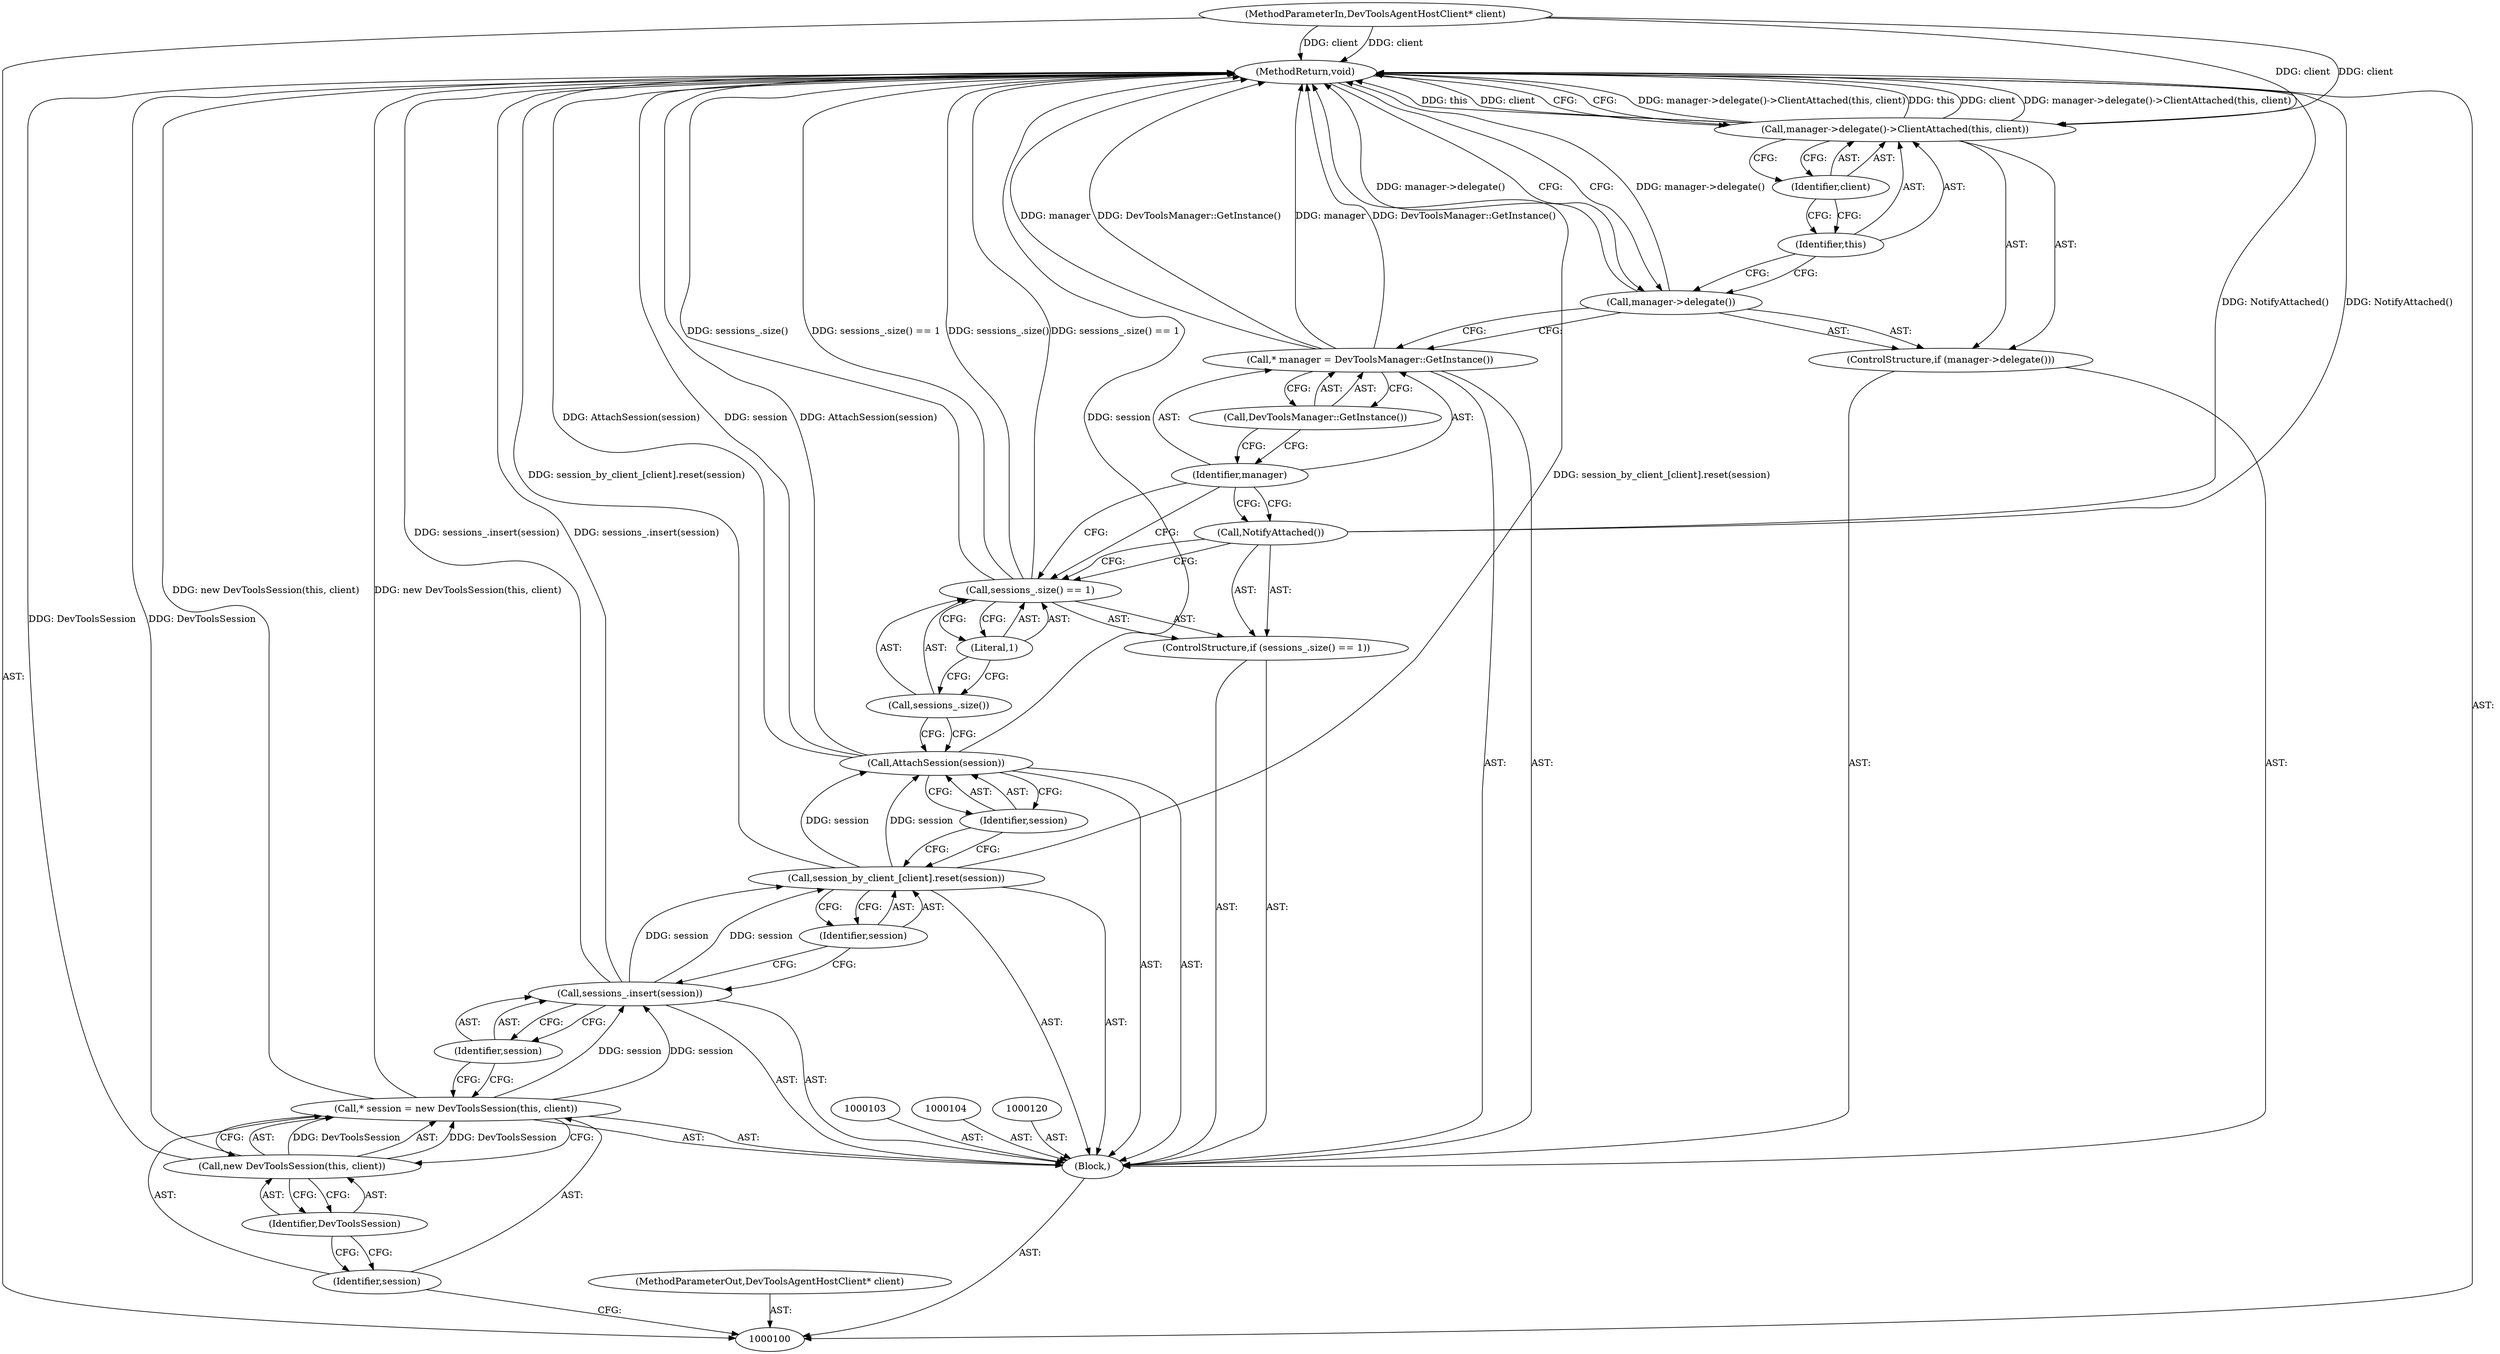 digraph "1_Chrome_2aec794f26098c7a361c27d7c8f57119631cca8a_9" {
"1000129" [label="(MethodReturn,void)"];
"1000101" [label="(MethodParameterIn,DevToolsAgentHostClient* client)"];
"1000181" [label="(MethodParameterOut,DevToolsAgentHostClient* client)"];
"1000102" [label="(Block,)"];
"1000124" [label="(ControlStructure,if (manager->delegate()))"];
"1000125" [label="(Call,manager->delegate())"];
"1000127" [label="(Identifier,this)"];
"1000128" [label="(Identifier,client)"];
"1000126" [label="(Call,manager->delegate()->ClientAttached(this, client))"];
"1000105" [label="(Call,* session = new DevToolsSession(this, client))"];
"1000106" [label="(Identifier,session)"];
"1000107" [label="(Call,new DevToolsSession(this, client))"];
"1000108" [label="(Identifier,DevToolsSession)"];
"1000110" [label="(Identifier,session)"];
"1000109" [label="(Call,sessions_.insert(session))"];
"1000111" [label="(Call,session_by_client_[client].reset(session))"];
"1000112" [label="(Identifier,session)"];
"1000114" [label="(Identifier,session)"];
"1000113" [label="(Call,AttachSession(session))"];
"1000118" [label="(Literal,1)"];
"1000115" [label="(ControlStructure,if (sessions_.size() == 1))"];
"1000116" [label="(Call,sessions_.size() == 1)"];
"1000117" [label="(Call,sessions_.size())"];
"1000119" [label="(Call,NotifyAttached())"];
"1000121" [label="(Call,* manager = DevToolsManager::GetInstance())"];
"1000122" [label="(Identifier,manager)"];
"1000123" [label="(Call,DevToolsManager::GetInstance())"];
"1000129" -> "1000100"  [label="AST: "];
"1000129" -> "1000126"  [label="CFG: "];
"1000129" -> "1000125"  [label="CFG: "];
"1000116" -> "1000129"  [label="DDG: sessions_.size()"];
"1000116" -> "1000129"  [label="DDG: sessions_.size() == 1"];
"1000126" -> "1000129"  [label="DDG: manager->delegate()->ClientAttached(this, client)"];
"1000126" -> "1000129"  [label="DDG: this"];
"1000126" -> "1000129"  [label="DDG: client"];
"1000125" -> "1000129"  [label="DDG: manager->delegate()"];
"1000107" -> "1000129"  [label="DDG: DevToolsSession"];
"1000105" -> "1000129"  [label="DDG: new DevToolsSession(this, client)"];
"1000113" -> "1000129"  [label="DDG: session"];
"1000113" -> "1000129"  [label="DDG: AttachSession(session)"];
"1000121" -> "1000129"  [label="DDG: DevToolsManager::GetInstance()"];
"1000121" -> "1000129"  [label="DDG: manager"];
"1000119" -> "1000129"  [label="DDG: NotifyAttached()"];
"1000109" -> "1000129"  [label="DDG: sessions_.insert(session)"];
"1000101" -> "1000129"  [label="DDG: client"];
"1000111" -> "1000129"  [label="DDG: session_by_client_[client].reset(session)"];
"1000101" -> "1000100"  [label="AST: "];
"1000101" -> "1000129"  [label="DDG: client"];
"1000101" -> "1000126"  [label="DDG: client"];
"1000181" -> "1000100"  [label="AST: "];
"1000102" -> "1000100"  [label="AST: "];
"1000103" -> "1000102"  [label="AST: "];
"1000104" -> "1000102"  [label="AST: "];
"1000105" -> "1000102"  [label="AST: "];
"1000109" -> "1000102"  [label="AST: "];
"1000111" -> "1000102"  [label="AST: "];
"1000113" -> "1000102"  [label="AST: "];
"1000115" -> "1000102"  [label="AST: "];
"1000120" -> "1000102"  [label="AST: "];
"1000121" -> "1000102"  [label="AST: "];
"1000124" -> "1000102"  [label="AST: "];
"1000124" -> "1000102"  [label="AST: "];
"1000125" -> "1000124"  [label="AST: "];
"1000126" -> "1000124"  [label="AST: "];
"1000125" -> "1000124"  [label="AST: "];
"1000125" -> "1000121"  [label="CFG: "];
"1000127" -> "1000125"  [label="CFG: "];
"1000129" -> "1000125"  [label="CFG: "];
"1000125" -> "1000129"  [label="DDG: manager->delegate()"];
"1000127" -> "1000126"  [label="AST: "];
"1000127" -> "1000125"  [label="CFG: "];
"1000128" -> "1000127"  [label="CFG: "];
"1000128" -> "1000126"  [label="AST: "];
"1000128" -> "1000127"  [label="CFG: "];
"1000126" -> "1000128"  [label="CFG: "];
"1000126" -> "1000124"  [label="AST: "];
"1000126" -> "1000128"  [label="CFG: "];
"1000127" -> "1000126"  [label="AST: "];
"1000128" -> "1000126"  [label="AST: "];
"1000129" -> "1000126"  [label="CFG: "];
"1000126" -> "1000129"  [label="DDG: manager->delegate()->ClientAttached(this, client)"];
"1000126" -> "1000129"  [label="DDG: this"];
"1000126" -> "1000129"  [label="DDG: client"];
"1000101" -> "1000126"  [label="DDG: client"];
"1000105" -> "1000102"  [label="AST: "];
"1000105" -> "1000107"  [label="CFG: "];
"1000106" -> "1000105"  [label="AST: "];
"1000107" -> "1000105"  [label="AST: "];
"1000110" -> "1000105"  [label="CFG: "];
"1000105" -> "1000129"  [label="DDG: new DevToolsSession(this, client)"];
"1000107" -> "1000105"  [label="DDG: DevToolsSession"];
"1000105" -> "1000109"  [label="DDG: session"];
"1000106" -> "1000105"  [label="AST: "];
"1000106" -> "1000100"  [label="CFG: "];
"1000108" -> "1000106"  [label="CFG: "];
"1000107" -> "1000105"  [label="AST: "];
"1000107" -> "1000108"  [label="CFG: "];
"1000108" -> "1000107"  [label="AST: "];
"1000105" -> "1000107"  [label="CFG: "];
"1000107" -> "1000129"  [label="DDG: DevToolsSession"];
"1000107" -> "1000105"  [label="DDG: DevToolsSession"];
"1000108" -> "1000107"  [label="AST: "];
"1000108" -> "1000106"  [label="CFG: "];
"1000107" -> "1000108"  [label="CFG: "];
"1000110" -> "1000109"  [label="AST: "];
"1000110" -> "1000105"  [label="CFG: "];
"1000109" -> "1000110"  [label="CFG: "];
"1000109" -> "1000102"  [label="AST: "];
"1000109" -> "1000110"  [label="CFG: "];
"1000110" -> "1000109"  [label="AST: "];
"1000112" -> "1000109"  [label="CFG: "];
"1000109" -> "1000129"  [label="DDG: sessions_.insert(session)"];
"1000105" -> "1000109"  [label="DDG: session"];
"1000109" -> "1000111"  [label="DDG: session"];
"1000111" -> "1000102"  [label="AST: "];
"1000111" -> "1000112"  [label="CFG: "];
"1000112" -> "1000111"  [label="AST: "];
"1000114" -> "1000111"  [label="CFG: "];
"1000111" -> "1000129"  [label="DDG: session_by_client_[client].reset(session)"];
"1000109" -> "1000111"  [label="DDG: session"];
"1000111" -> "1000113"  [label="DDG: session"];
"1000112" -> "1000111"  [label="AST: "];
"1000112" -> "1000109"  [label="CFG: "];
"1000111" -> "1000112"  [label="CFG: "];
"1000114" -> "1000113"  [label="AST: "];
"1000114" -> "1000111"  [label="CFG: "];
"1000113" -> "1000114"  [label="CFG: "];
"1000113" -> "1000102"  [label="AST: "];
"1000113" -> "1000114"  [label="CFG: "];
"1000114" -> "1000113"  [label="AST: "];
"1000117" -> "1000113"  [label="CFG: "];
"1000113" -> "1000129"  [label="DDG: session"];
"1000113" -> "1000129"  [label="DDG: AttachSession(session)"];
"1000111" -> "1000113"  [label="DDG: session"];
"1000118" -> "1000116"  [label="AST: "];
"1000118" -> "1000117"  [label="CFG: "];
"1000116" -> "1000118"  [label="CFG: "];
"1000115" -> "1000102"  [label="AST: "];
"1000116" -> "1000115"  [label="AST: "];
"1000119" -> "1000115"  [label="AST: "];
"1000116" -> "1000115"  [label="AST: "];
"1000116" -> "1000118"  [label="CFG: "];
"1000117" -> "1000116"  [label="AST: "];
"1000118" -> "1000116"  [label="AST: "];
"1000119" -> "1000116"  [label="CFG: "];
"1000122" -> "1000116"  [label="CFG: "];
"1000116" -> "1000129"  [label="DDG: sessions_.size()"];
"1000116" -> "1000129"  [label="DDG: sessions_.size() == 1"];
"1000117" -> "1000116"  [label="AST: "];
"1000117" -> "1000113"  [label="CFG: "];
"1000118" -> "1000117"  [label="CFG: "];
"1000119" -> "1000115"  [label="AST: "];
"1000119" -> "1000116"  [label="CFG: "];
"1000122" -> "1000119"  [label="CFG: "];
"1000119" -> "1000129"  [label="DDG: NotifyAttached()"];
"1000121" -> "1000102"  [label="AST: "];
"1000121" -> "1000123"  [label="CFG: "];
"1000122" -> "1000121"  [label="AST: "];
"1000123" -> "1000121"  [label="AST: "];
"1000125" -> "1000121"  [label="CFG: "];
"1000121" -> "1000129"  [label="DDG: DevToolsManager::GetInstance()"];
"1000121" -> "1000129"  [label="DDG: manager"];
"1000122" -> "1000121"  [label="AST: "];
"1000122" -> "1000119"  [label="CFG: "];
"1000122" -> "1000116"  [label="CFG: "];
"1000123" -> "1000122"  [label="CFG: "];
"1000123" -> "1000121"  [label="AST: "];
"1000123" -> "1000122"  [label="CFG: "];
"1000121" -> "1000123"  [label="CFG: "];
}
